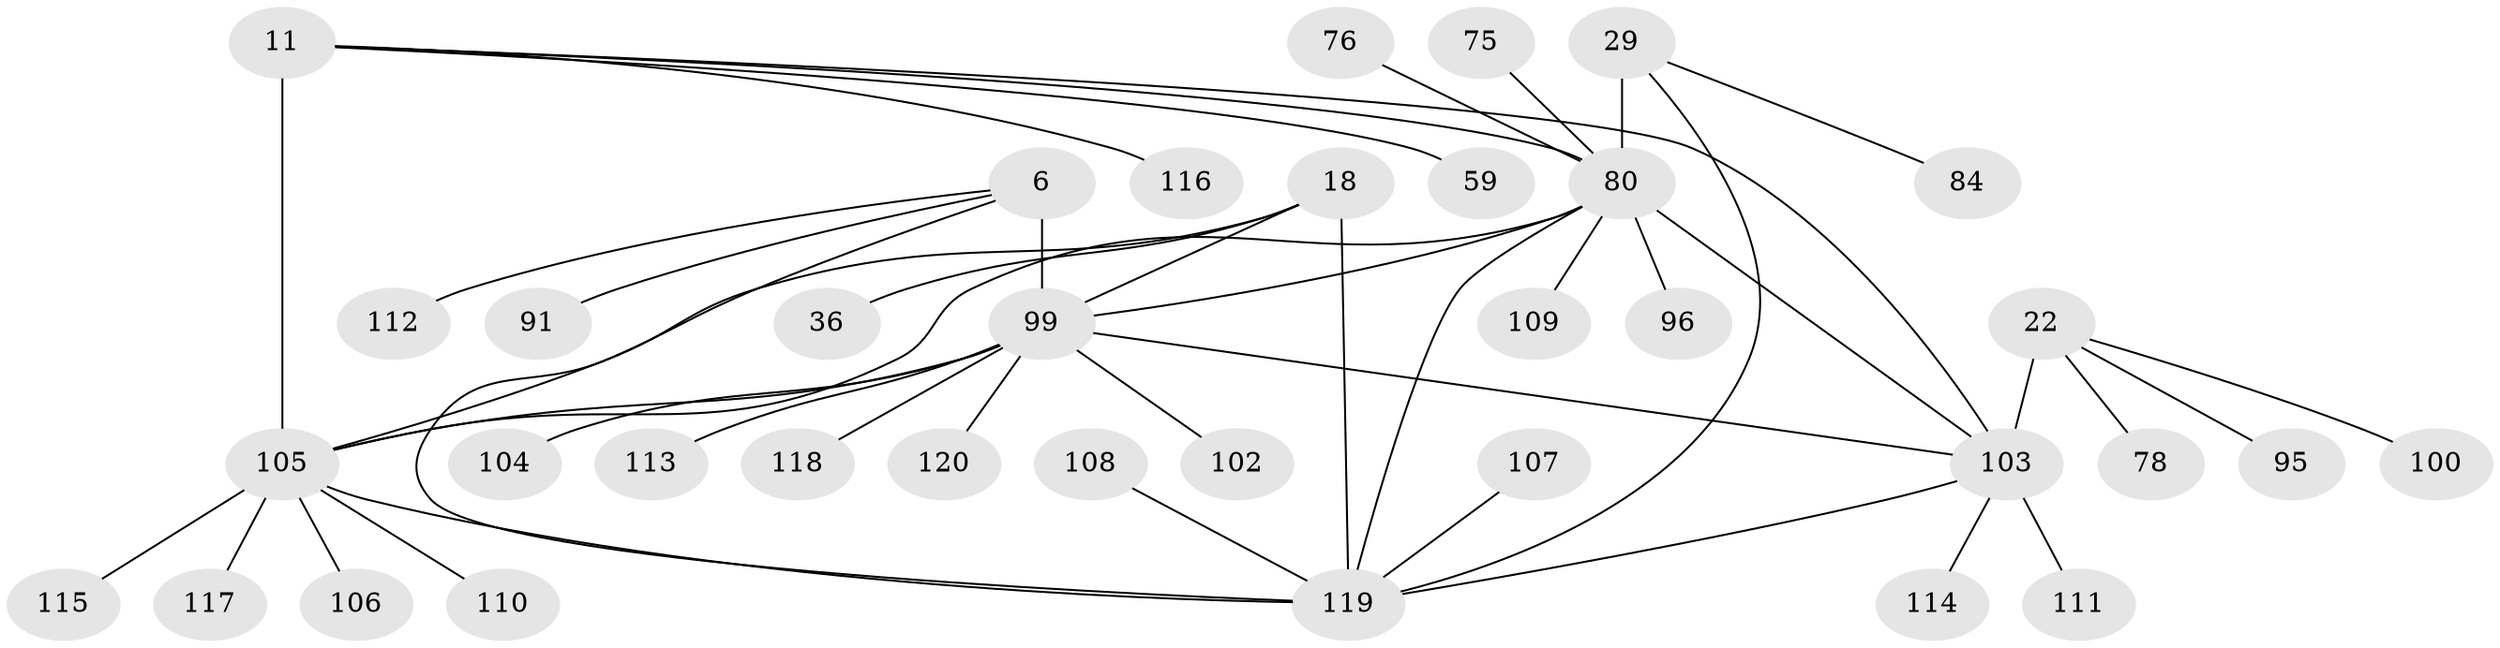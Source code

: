 // original degree distribution, {11: 0.025, 7: 0.041666666666666664, 9: 0.03333333333333333, 8: 0.05, 6: 0.041666666666666664, 5: 0.008333333333333333, 12: 0.025, 13: 0.008333333333333333, 10: 0.016666666666666666, 1: 0.5833333333333334, 3: 0.016666666666666666, 2: 0.15}
// Generated by graph-tools (version 1.1) at 2025/58/03/04/25 21:58:34]
// undirected, 36 vertices, 45 edges
graph export_dot {
graph [start="1"]
  node [color=gray90,style=filled];
  6 [super="+2"];
  11 [super="+9+7"];
  18 [super="+17"];
  22 [super="+21"];
  29 [super="+27"];
  36;
  59;
  75;
  76;
  78;
  80 [super="+68+32+39+28+54+63+67+69+74"];
  84;
  91;
  95 [super="+82"];
  96;
  99 [super="+77+81+86+92+93"];
  100;
  102;
  103 [super="+71+97"];
  104 [super="+47"];
  105 [super="+70+90"];
  106;
  107;
  108;
  109;
  110 [super="+98"];
  111;
  112;
  113;
  114;
  115 [super="+72"];
  116;
  117;
  118;
  119 [super="+14+16+34+35+37+60+38+48+58+61+65+73+83+85+87+89+101"];
  120 [super="+88"];
  6 -- 112;
  6 -- 91;
  6 -- 119;
  6 -- 99 [weight=8];
  11 -- 116;
  11 -- 59;
  11 -- 80;
  11 -- 105 [weight=9];
  11 -- 103;
  18 -- 36;
  18 -- 119 [weight=8];
  18 -- 99;
  18 -- 105;
  22 -- 100;
  22 -- 78;
  22 -- 95;
  22 -- 103 [weight=8];
  29 -- 84;
  29 -- 80 [weight=8];
  29 -- 119;
  75 -- 80;
  76 -- 80;
  80 -- 109;
  80 -- 119;
  80 -- 99 [weight=4];
  80 -- 96;
  80 -- 105;
  80 -- 103;
  99 -- 102;
  99 -- 104;
  99 -- 113;
  99 -- 118;
  99 -- 120;
  99 -- 105 [weight=2];
  99 -- 103;
  103 -- 111;
  103 -- 114;
  103 -- 119 [weight=2];
  105 -- 106;
  105 -- 110;
  105 -- 115;
  105 -- 117;
  105 -- 119;
  107 -- 119;
  108 -- 119;
}
